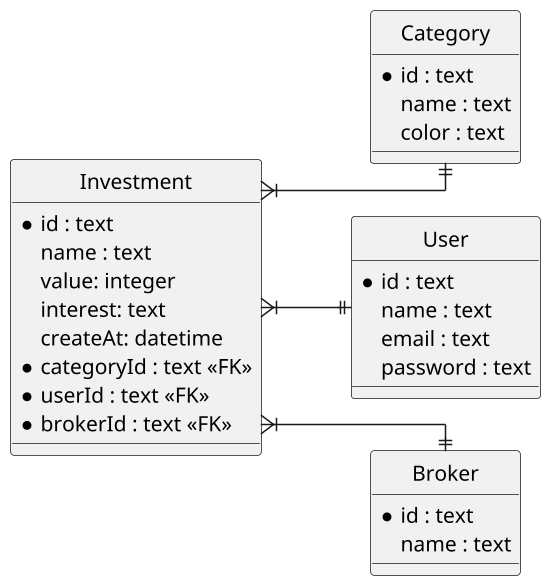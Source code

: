 @startuml
hide circle
scale 1.5
skinparam linetype ortho
skinparam monochrome true
left to right direction

entity "Investment" as investiment {
  *id : text
  name : text
  value: integer
  interest: text
  createAt: datetime
  *categoryId : text <<FK>>
  *userId : text <<FK>>
  *brokerId : text <<FK>>
}

entity "Category" as category {
  *id : text
  name : text
  color : text
}

entity "User" as user {
  *id : text
  name : text
  email : text
  password : text
}

entity "Broker" as broker {
  *id : text
  name : text
}

investiment }|--|| category
investiment }|--|| user
investiment }|--|| broker
@enduml
